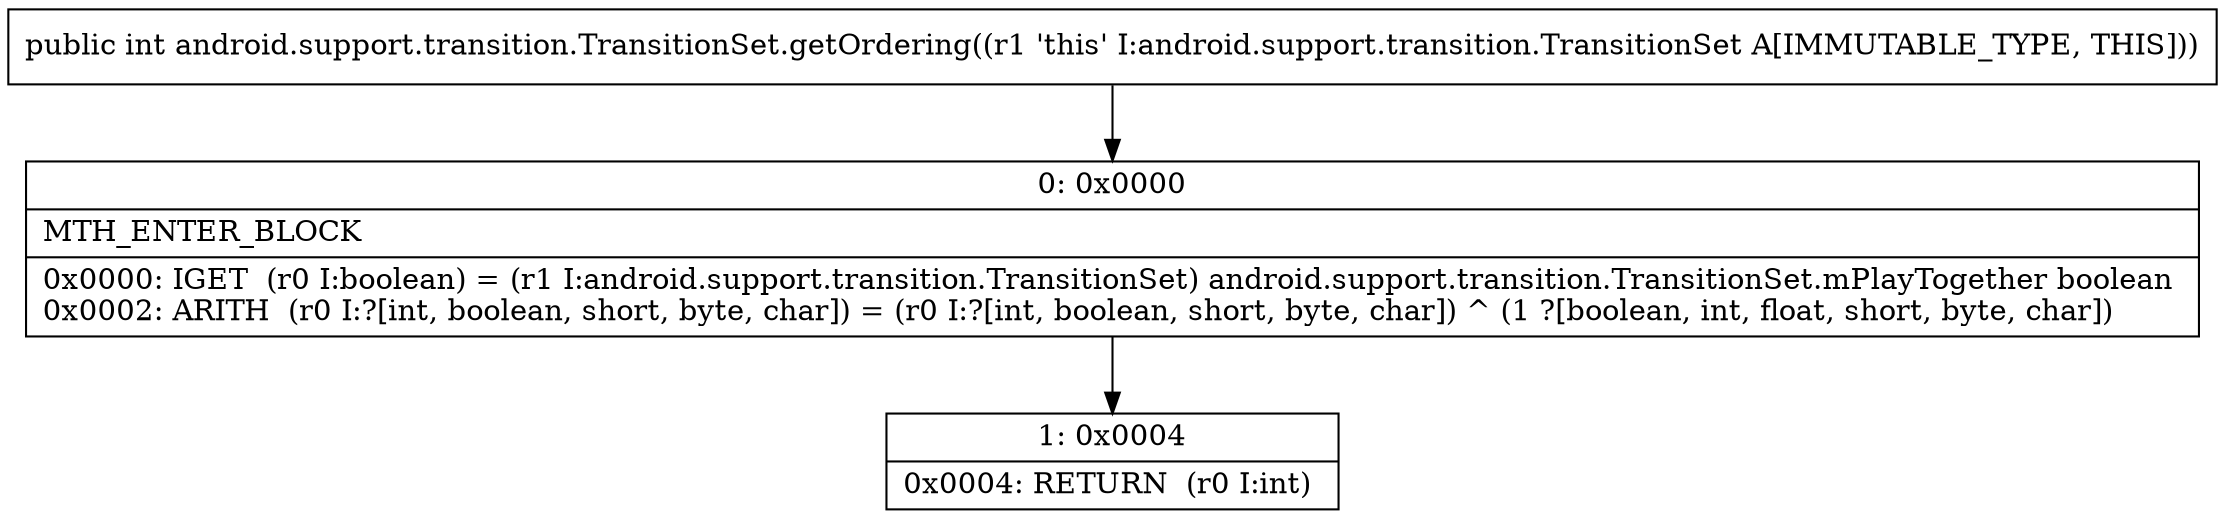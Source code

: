 digraph "CFG forandroid.support.transition.TransitionSet.getOrdering()I" {
Node_0 [shape=record,label="{0\:\ 0x0000|MTH_ENTER_BLOCK\l|0x0000: IGET  (r0 I:boolean) = (r1 I:android.support.transition.TransitionSet) android.support.transition.TransitionSet.mPlayTogether boolean \l0x0002: ARITH  (r0 I:?[int, boolean, short, byte, char]) = (r0 I:?[int, boolean, short, byte, char]) ^ (1 ?[boolean, int, float, short, byte, char]) \l}"];
Node_1 [shape=record,label="{1\:\ 0x0004|0x0004: RETURN  (r0 I:int) \l}"];
MethodNode[shape=record,label="{public int android.support.transition.TransitionSet.getOrdering((r1 'this' I:android.support.transition.TransitionSet A[IMMUTABLE_TYPE, THIS])) }"];
MethodNode -> Node_0;
Node_0 -> Node_1;
}

